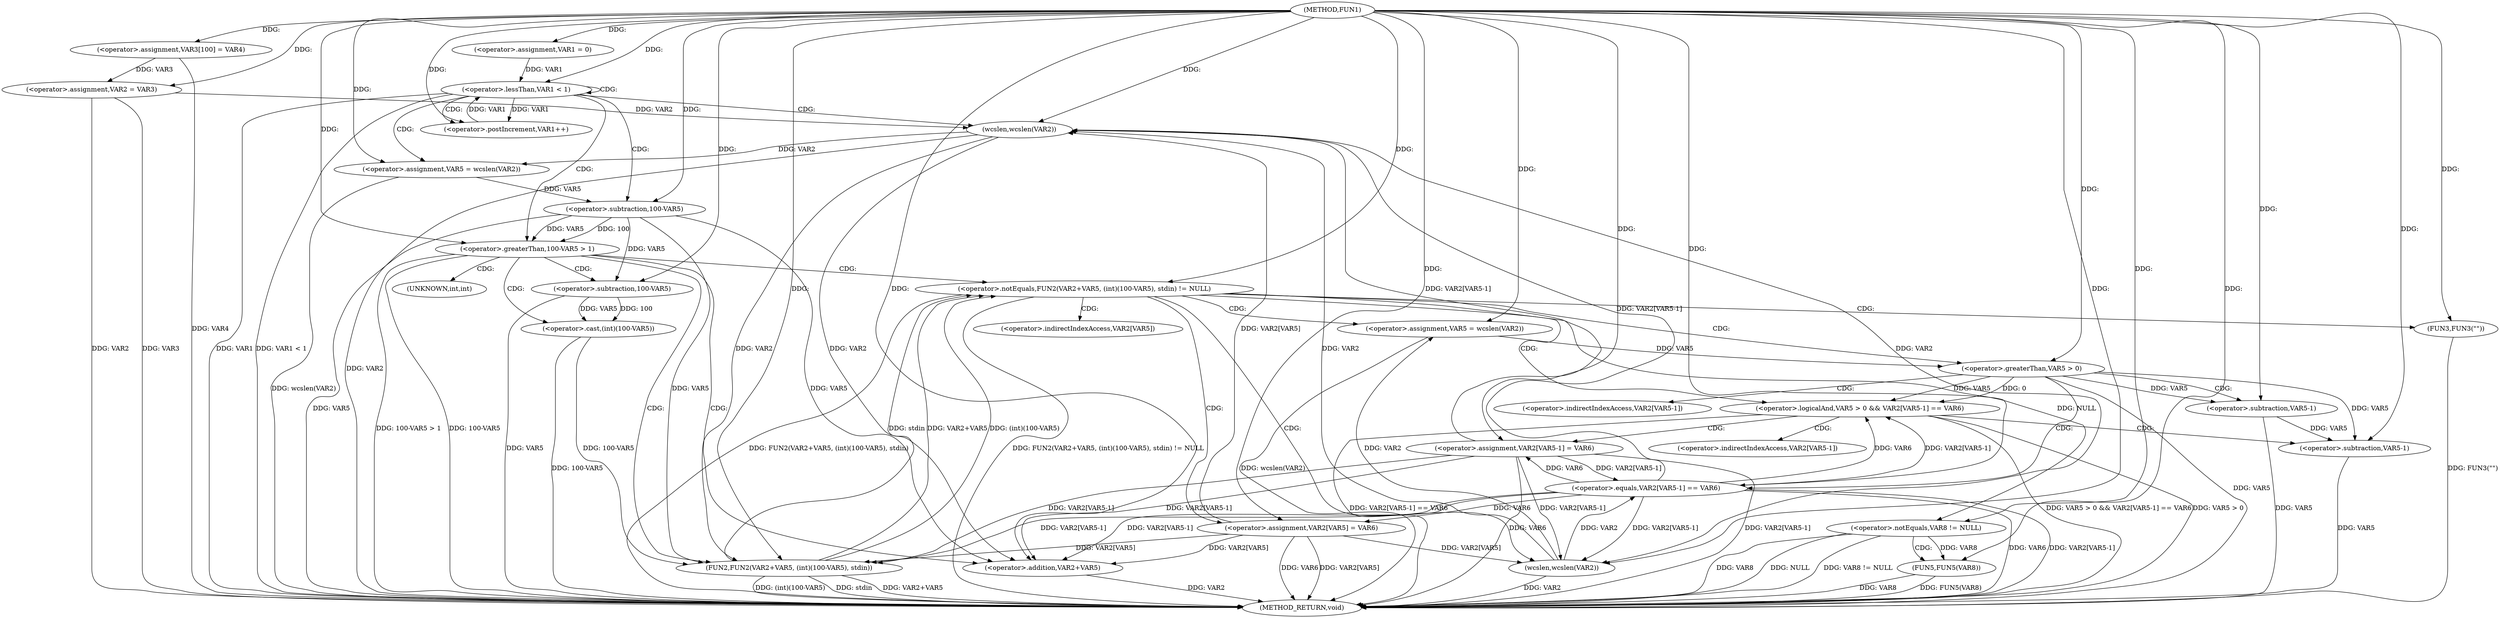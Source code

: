 digraph FUN1 {  
"1000100" [label = "(METHOD,FUN1)" ]
"1000190" [label = "(METHOD_RETURN,void)" ]
"1000105" [label = "(<operator>.assignment,VAR3[100] = VAR4)" ]
"1000108" [label = "(<operator>.assignment,VAR2 = VAR3)" ]
"1000112" [label = "(<operator>.assignment,VAR1 = 0)" ]
"1000115" [label = "(<operator>.lessThan,VAR1 < 1)" ]
"1000118" [label = "(<operator>.postIncrement,VAR1++)" ]
"1000123" [label = "(<operator>.assignment,VAR5 = wcslen(VAR2))" ]
"1000125" [label = "(wcslen,wcslen(VAR2))" ]
"1000128" [label = "(<operator>.greaterThan,100-VAR5 > 1)" ]
"1000129" [label = "(<operator>.subtraction,100-VAR5)" ]
"1000135" [label = "(<operator>.notEquals,FUN2(VAR2+VAR5, (int)(100-VAR5), stdin) != NULL)" ]
"1000136" [label = "(FUN2,FUN2(VAR2+VAR5, (int)(100-VAR5), stdin))" ]
"1000137" [label = "(<operator>.addition,VAR2+VAR5)" ]
"1000140" [label = "(<operator>.cast,(int)(100-VAR5))" ]
"1000142" [label = "(<operator>.subtraction,100-VAR5)" ]
"1000148" [label = "(<operator>.assignment,VAR5 = wcslen(VAR2))" ]
"1000150" [label = "(wcslen,wcslen(VAR2))" ]
"1000153" [label = "(<operator>.logicalAnd,VAR5 > 0 && VAR2[VAR5-1] == VAR6)" ]
"1000154" [label = "(<operator>.greaterThan,VAR5 > 0)" ]
"1000157" [label = "(<operator>.equals,VAR2[VAR5-1] == VAR6)" ]
"1000160" [label = "(<operator>.subtraction,VAR5-1)" ]
"1000165" [label = "(<operator>.assignment,VAR2[VAR5-1] = VAR6)" ]
"1000168" [label = "(<operator>.subtraction,VAR5-1)" ]
"1000174" [label = "(FUN3,FUN3(\"\"))" ]
"1000176" [label = "(<operator>.assignment,VAR2[VAR5] = VAR6)" ]
"1000184" [label = "(<operator>.notEquals,VAR8 != NULL)" ]
"1000188" [label = "(FUN5,FUN5(VAR8))" ]
"1000141" [label = "(UNKNOWN,int,int)" ]
"1000158" [label = "(<operator>.indirectIndexAccess,VAR2[VAR5-1])" ]
"1000166" [label = "(<operator>.indirectIndexAccess,VAR2[VAR5-1])" ]
"1000177" [label = "(<operator>.indirectIndexAccess,VAR2[VAR5])" ]
  "1000188" -> "1000190"  [ label = "DDG: FUN5(VAR8)"] 
  "1000140" -> "1000190"  [ label = "DDG: 100-VAR5"] 
  "1000123" -> "1000190"  [ label = "DDG: wcslen(VAR2)"] 
  "1000184" -> "1000190"  [ label = "DDG: VAR8"] 
  "1000168" -> "1000190"  [ label = "DDG: VAR5"] 
  "1000153" -> "1000190"  [ label = "DDG: VAR2[VAR5-1] == VAR6"] 
  "1000153" -> "1000190"  [ label = "DDG: VAR5 > 0 && VAR2[VAR5-1] == VAR6"] 
  "1000153" -> "1000190"  [ label = "DDG: VAR5 > 0"] 
  "1000157" -> "1000190"  [ label = "DDG: VAR6"] 
  "1000184" -> "1000190"  [ label = "DDG: NULL"] 
  "1000125" -> "1000190"  [ label = "DDG: VAR2"] 
  "1000105" -> "1000190"  [ label = "DDG: VAR4"] 
  "1000150" -> "1000190"  [ label = "DDG: VAR2"] 
  "1000188" -> "1000190"  [ label = "DDG: VAR8"] 
  "1000165" -> "1000190"  [ label = "DDG: VAR2[VAR5-1]"] 
  "1000136" -> "1000190"  [ label = "DDG: (int)(100-VAR5)"] 
  "1000184" -> "1000190"  [ label = "DDG: VAR8 != NULL"] 
  "1000128" -> "1000190"  [ label = "DDG: 100-VAR5"] 
  "1000154" -> "1000190"  [ label = "DDG: VAR5"] 
  "1000157" -> "1000190"  [ label = "DDG: VAR2[VAR5-1]"] 
  "1000142" -> "1000190"  [ label = "DDG: VAR5"] 
  "1000115" -> "1000190"  [ label = "DDG: VAR1 < 1"] 
  "1000176" -> "1000190"  [ label = "DDG: VAR6"] 
  "1000135" -> "1000190"  [ label = "DDG: FUN2(VAR2+VAR5, (int)(100-VAR5), stdin) != NULL"] 
  "1000108" -> "1000190"  [ label = "DDG: VAR3"] 
  "1000135" -> "1000190"  [ label = "DDG: FUN2(VAR2+VAR5, (int)(100-VAR5), stdin)"] 
  "1000136" -> "1000190"  [ label = "DDG: stdin"] 
  "1000165" -> "1000190"  [ label = "DDG: VAR6"] 
  "1000176" -> "1000190"  [ label = "DDG: VAR2[VAR5]"] 
  "1000148" -> "1000190"  [ label = "DDG: wcslen(VAR2)"] 
  "1000128" -> "1000190"  [ label = "DDG: 100-VAR5 > 1"] 
  "1000137" -> "1000190"  [ label = "DDG: VAR2"] 
  "1000160" -> "1000190"  [ label = "DDG: VAR5"] 
  "1000115" -> "1000190"  [ label = "DDG: VAR1"] 
  "1000174" -> "1000190"  [ label = "DDG: FUN3(\"\")"] 
  "1000136" -> "1000190"  [ label = "DDG: VAR2+VAR5"] 
  "1000108" -> "1000190"  [ label = "DDG: VAR2"] 
  "1000129" -> "1000190"  [ label = "DDG: VAR5"] 
  "1000100" -> "1000105"  [ label = "DDG: "] 
  "1000105" -> "1000108"  [ label = "DDG: VAR3"] 
  "1000100" -> "1000108"  [ label = "DDG: "] 
  "1000100" -> "1000112"  [ label = "DDG: "] 
  "1000112" -> "1000115"  [ label = "DDG: VAR1"] 
  "1000118" -> "1000115"  [ label = "DDG: VAR1"] 
  "1000100" -> "1000115"  [ label = "DDG: "] 
  "1000115" -> "1000118"  [ label = "DDG: VAR1"] 
  "1000100" -> "1000118"  [ label = "DDG: "] 
  "1000125" -> "1000123"  [ label = "DDG: VAR2"] 
  "1000100" -> "1000123"  [ label = "DDG: "] 
  "1000150" -> "1000125"  [ label = "DDG: VAR2"] 
  "1000165" -> "1000125"  [ label = "DDG: VAR2[VAR5-1]"] 
  "1000157" -> "1000125"  [ label = "DDG: VAR2[VAR5-1]"] 
  "1000176" -> "1000125"  [ label = "DDG: VAR2[VAR5]"] 
  "1000108" -> "1000125"  [ label = "DDG: VAR2"] 
  "1000100" -> "1000125"  [ label = "DDG: "] 
  "1000129" -> "1000128"  [ label = "DDG: 100"] 
  "1000129" -> "1000128"  [ label = "DDG: VAR5"] 
  "1000100" -> "1000129"  [ label = "DDG: "] 
  "1000123" -> "1000129"  [ label = "DDG: VAR5"] 
  "1000100" -> "1000128"  [ label = "DDG: "] 
  "1000136" -> "1000135"  [ label = "DDG: VAR2+VAR5"] 
  "1000136" -> "1000135"  [ label = "DDG: (int)(100-VAR5)"] 
  "1000136" -> "1000135"  [ label = "DDG: stdin"] 
  "1000125" -> "1000136"  [ label = "DDG: VAR2"] 
  "1000165" -> "1000136"  [ label = "DDG: VAR2[VAR5-1]"] 
  "1000157" -> "1000136"  [ label = "DDG: VAR2[VAR5-1]"] 
  "1000176" -> "1000136"  [ label = "DDG: VAR2[VAR5]"] 
  "1000100" -> "1000136"  [ label = "DDG: "] 
  "1000129" -> "1000136"  [ label = "DDG: VAR5"] 
  "1000125" -> "1000137"  [ label = "DDG: VAR2"] 
  "1000165" -> "1000137"  [ label = "DDG: VAR2[VAR5-1]"] 
  "1000157" -> "1000137"  [ label = "DDG: VAR2[VAR5-1]"] 
  "1000176" -> "1000137"  [ label = "DDG: VAR2[VAR5]"] 
  "1000100" -> "1000137"  [ label = "DDG: "] 
  "1000129" -> "1000137"  [ label = "DDG: VAR5"] 
  "1000140" -> "1000136"  [ label = "DDG: 100-VAR5"] 
  "1000142" -> "1000140"  [ label = "DDG: 100"] 
  "1000142" -> "1000140"  [ label = "DDG: VAR5"] 
  "1000100" -> "1000142"  [ label = "DDG: "] 
  "1000129" -> "1000142"  [ label = "DDG: VAR5"] 
  "1000100" -> "1000135"  [ label = "DDG: "] 
  "1000150" -> "1000148"  [ label = "DDG: VAR2"] 
  "1000100" -> "1000148"  [ label = "DDG: "] 
  "1000165" -> "1000150"  [ label = "DDG: VAR2[VAR5-1]"] 
  "1000157" -> "1000150"  [ label = "DDG: VAR2[VAR5-1]"] 
  "1000176" -> "1000150"  [ label = "DDG: VAR2[VAR5]"] 
  "1000100" -> "1000150"  [ label = "DDG: "] 
  "1000125" -> "1000150"  [ label = "DDG: VAR2"] 
  "1000154" -> "1000153"  [ label = "DDG: VAR5"] 
  "1000154" -> "1000153"  [ label = "DDG: 0"] 
  "1000148" -> "1000154"  [ label = "DDG: VAR5"] 
  "1000100" -> "1000154"  [ label = "DDG: "] 
  "1000157" -> "1000153"  [ label = "DDG: VAR2[VAR5-1]"] 
  "1000157" -> "1000153"  [ label = "DDG: VAR6"] 
  "1000150" -> "1000157"  [ label = "DDG: VAR2"] 
  "1000165" -> "1000157"  [ label = "DDG: VAR2[VAR5-1]"] 
  "1000154" -> "1000160"  [ label = "DDG: VAR5"] 
  "1000100" -> "1000160"  [ label = "DDG: "] 
  "1000100" -> "1000157"  [ label = "DDG: "] 
  "1000157" -> "1000165"  [ label = "DDG: VAR6"] 
  "1000100" -> "1000165"  [ label = "DDG: "] 
  "1000154" -> "1000168"  [ label = "DDG: VAR5"] 
  "1000160" -> "1000168"  [ label = "DDG: VAR5"] 
  "1000100" -> "1000168"  [ label = "DDG: "] 
  "1000100" -> "1000174"  [ label = "DDG: "] 
  "1000157" -> "1000176"  [ label = "DDG: VAR6"] 
  "1000100" -> "1000176"  [ label = "DDG: "] 
  "1000100" -> "1000184"  [ label = "DDG: "] 
  "1000135" -> "1000184"  [ label = "DDG: NULL"] 
  "1000184" -> "1000188"  [ label = "DDG: VAR8"] 
  "1000100" -> "1000188"  [ label = "DDG: "] 
  "1000115" -> "1000125"  [ label = "CDG: "] 
  "1000115" -> "1000128"  [ label = "CDG: "] 
  "1000115" -> "1000118"  [ label = "CDG: "] 
  "1000115" -> "1000129"  [ label = "CDG: "] 
  "1000115" -> "1000123"  [ label = "CDG: "] 
  "1000115" -> "1000115"  [ label = "CDG: "] 
  "1000128" -> "1000142"  [ label = "CDG: "] 
  "1000128" -> "1000141"  [ label = "CDG: "] 
  "1000128" -> "1000135"  [ label = "CDG: "] 
  "1000128" -> "1000136"  [ label = "CDG: "] 
  "1000128" -> "1000137"  [ label = "CDG: "] 
  "1000128" -> "1000140"  [ label = "CDG: "] 
  "1000135" -> "1000153"  [ label = "CDG: "] 
  "1000135" -> "1000174"  [ label = "CDG: "] 
  "1000135" -> "1000150"  [ label = "CDG: "] 
  "1000135" -> "1000148"  [ label = "CDG: "] 
  "1000135" -> "1000154"  [ label = "CDG: "] 
  "1000135" -> "1000176"  [ label = "CDG: "] 
  "1000135" -> "1000177"  [ label = "CDG: "] 
  "1000153" -> "1000166"  [ label = "CDG: "] 
  "1000153" -> "1000165"  [ label = "CDG: "] 
  "1000153" -> "1000168"  [ label = "CDG: "] 
  "1000154" -> "1000157"  [ label = "CDG: "] 
  "1000154" -> "1000158"  [ label = "CDG: "] 
  "1000154" -> "1000160"  [ label = "CDG: "] 
  "1000184" -> "1000188"  [ label = "CDG: "] 
}
